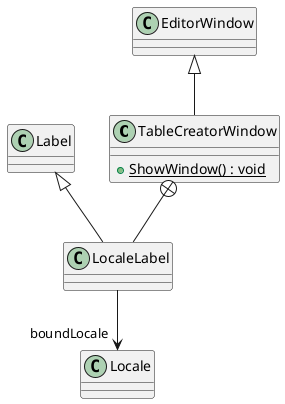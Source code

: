 @startuml
class TableCreatorWindow {
    + {static} ShowWindow() : void
}
class LocaleLabel {
}
EditorWindow <|-- TableCreatorWindow
TableCreatorWindow +-- LocaleLabel
Label <|-- LocaleLabel
LocaleLabel --> "boundLocale" Locale
@enduml
